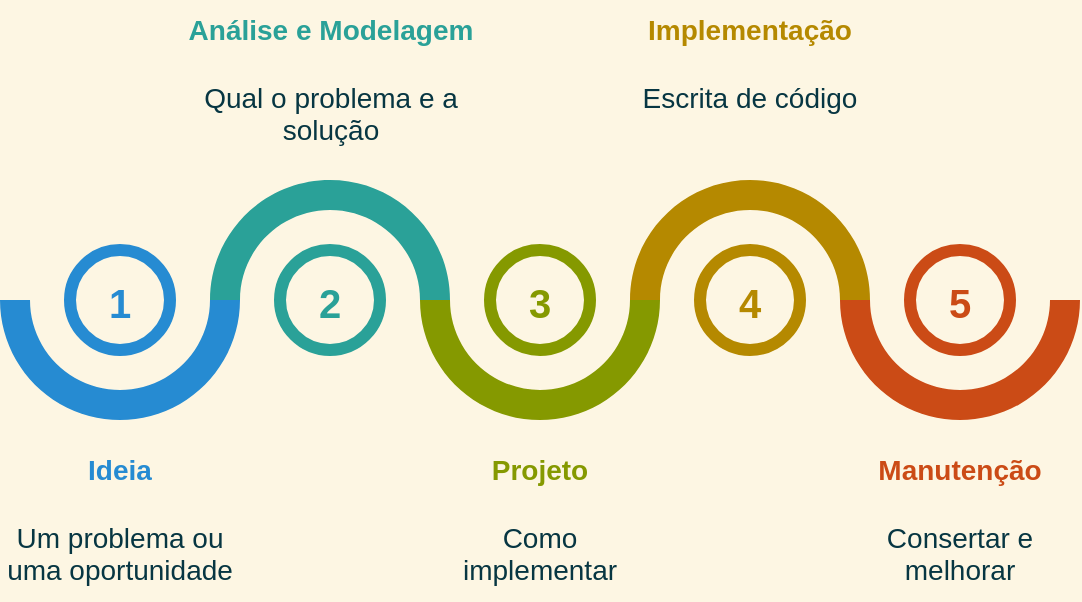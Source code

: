 <mxfile version="21.1.2" type="device">
  <diagram id="dtoZfClaOqrUkezFJea4" name="Page-1">
    <mxGraphModel dx="869" dy="510" grid="1" gridSize="10" guides="1" tooltips="1" connect="1" arrows="1" fold="1" page="1" pageScale="1" pageWidth="700" pageHeight="300" background="#fdf6e3" math="0" shadow="0">
      <root>
        <mxCell id="0" />
        <mxCell id="1" parent="0" />
        <mxCell id="2" value="" style="verticalLabelPosition=bottom;verticalAlign=top;html=1;shape=mxgraph.basic.partConcEllipse;startAngle=0.25;endAngle=0.75;arcWidth=0.25;fillColor=#268bd2;strokeColor=none;" parent="1" vertex="1">
          <mxGeometry x="80" y="90" width="120" height="120" as="geometry" />
        </mxCell>
        <mxCell id="3" value="" style="verticalLabelPosition=bottom;verticalAlign=top;html=1;shape=mxgraph.basic.partConcEllipse;startAngle=0.75;endAngle=0.25;arcWidth=0.25;fillColor=#2aa198;strokeColor=none;" parent="1" vertex="1">
          <mxGeometry x="185" y="90" width="120" height="120" as="geometry" />
        </mxCell>
        <mxCell id="4" value="" style="verticalLabelPosition=bottom;verticalAlign=top;html=1;shape=mxgraph.basic.partConcEllipse;startAngle=0.25;endAngle=0.75;arcWidth=0.25;fillColor=#859900;strokeColor=none;" parent="1" vertex="1">
          <mxGeometry x="290" y="90" width="120" height="120" as="geometry" />
        </mxCell>
        <mxCell id="5" value="" style="verticalLabelPosition=bottom;verticalAlign=top;html=1;shape=mxgraph.basic.partConcEllipse;startAngle=0.75;endAngle=0.25;arcWidth=0.25;fillColor=#b58900;strokeColor=none;" parent="1" vertex="1">
          <mxGeometry x="395" y="90" width="120" height="120" as="geometry" />
        </mxCell>
        <mxCell id="6" value="" style="verticalLabelPosition=bottom;verticalAlign=top;html=1;shape=mxgraph.basic.partConcEllipse;startAngle=0.25;endAngle=0.75;arcWidth=0.25;fillColor=#CB4B16;strokeColor=none;" parent="1" vertex="1">
          <mxGeometry x="500" y="90" width="120" height="120" as="geometry" />
        </mxCell>
        <mxCell id="7" value="1" style="shape=ellipse;strokeWidth=6;strokeColor=#268BD2;fontSize=20;html=0;fontStyle=1;fontColor=#268BD2;labelBackgroundColor=none;fillColor=#FDF6E3;" parent="1" vertex="1">
          <mxGeometry x="115" y="125" width="50" height="50" as="geometry" />
        </mxCell>
        <mxCell id="8" value="2" style="shape=ellipse;strokeWidth=6;strokeColor=#2AA198;fontSize=20;html=0;fontStyle=1;fontColor=#2AA198;fillColor=#FDF6E3;" parent="1" vertex="1">
          <mxGeometry x="220" y="125" width="50" height="50" as="geometry" />
        </mxCell>
        <mxCell id="9" value="3" style="shape=ellipse;strokeWidth=6;strokeColor=#859900;fontSize=20;html=0;fontStyle=1;fontColor=#859900;fillColor=#FDF6E3;" parent="1" vertex="1">
          <mxGeometry x="325" y="125" width="50" height="50" as="geometry" />
        </mxCell>
        <mxCell id="10" value="4" style="shape=ellipse;strokeWidth=6;strokeColor=#B58900;fontSize=20;html=0;fontStyle=1;fontColor=#B58900;fillColor=#FDF6E3;" parent="1" vertex="1">
          <mxGeometry x="430" y="125" width="50" height="50" as="geometry" />
        </mxCell>
        <mxCell id="11" value="5" style="shape=ellipse;strokeWidth=6;strokeColor=#CB4B16;fontSize=20;html=0;fontStyle=1;fontColor=#CB4B16;fillColor=#FDF6E3;" parent="1" vertex="1">
          <mxGeometry x="535" y="125" width="50" height="50" as="geometry" />
        </mxCell>
        <mxCell id="12" value="&lt;font style=&quot;font-size: 14px&quot;&gt;&lt;font color=&quot;#268bd2&quot; style=&quot;font-size: 14px&quot;&gt;&lt;b style=&quot;&quot;&gt;Ideia&lt;/b&gt;&lt;/font&gt;&lt;br&gt;&lt;br&gt;&lt;font color=&quot;#073642&quot; style=&quot;font-size: 14px&quot;&gt;Um problema ou uma oportunidade&lt;/font&gt;&lt;/font&gt;" style="rounded=1;strokeColor=none;fillColor=none;align=center;arcSize=12;verticalAlign=top;whiteSpace=wrap;html=1;fontSize=12;" parent="1" vertex="1">
          <mxGeometry x="80" y="220" width="120" height="80" as="geometry" />
        </mxCell>
        <mxCell id="13" value="&lt;font style=&quot;font-size: 14px&quot;&gt;&lt;b&gt;&lt;font style=&quot;font-size: 14px&quot;&gt;&lt;font color=&quot;#2aa198&quot; style=&quot;font-size: 14px;&quot;&gt;Análise e Modelagem&lt;/font&gt;&lt;/font&gt;&lt;/b&gt;&lt;br&gt;&lt;br&gt;&lt;font color=&quot;#073642&quot; style=&quot;font-size: 14px&quot;&gt;Qual o problema e a solução&lt;/font&gt;&lt;br&gt;&lt;/font&gt;" style="rounded=1;strokeColor=none;fillColor=none;align=center;arcSize=12;verticalAlign=top;whiteSpace=wrap;html=1;fontSize=12;" parent="1" vertex="1">
          <mxGeometry x="167.5" width="155" height="80" as="geometry" />
        </mxCell>
        <mxCell id="14" value="&lt;font style=&quot;font-size: 14px&quot;&gt;&lt;font color=&quot;#859900&quot; style=&quot;font-size: 14px&quot;&gt;&lt;b style=&quot;&quot;&gt;Projeto&lt;/b&gt;&lt;/font&gt;&lt;br&gt;&lt;br&gt;&lt;font color=&quot;#073642&quot; style=&quot;font-size: 14px&quot;&gt;Como implementar&lt;/font&gt;&lt;/font&gt;" style="rounded=1;strokeColor=none;fillColor=none;align=center;arcSize=12;verticalAlign=top;whiteSpace=wrap;html=1;fontSize=12;" parent="1" vertex="1">
          <mxGeometry x="290" y="220" width="120" height="80" as="geometry" />
        </mxCell>
        <mxCell id="15" value="&lt;font style=&quot;font-size: 14px&quot;&gt;&lt;font color=&quot;#b58900&quot; style=&quot;font-size: 14px&quot;&gt;&lt;b style=&quot;&quot;&gt;Implementação&lt;/b&gt;&lt;/font&gt;&lt;br&gt;&lt;span&gt;&lt;br&gt;&lt;/span&gt;&lt;font color=&quot;#073642&quot;&gt;Escrita de código&lt;/font&gt;&lt;br&gt;&lt;/font&gt;" style="rounded=1;strokeColor=none;fillColor=none;align=center;arcSize=12;verticalAlign=top;whiteSpace=wrap;html=1;fontSize=12;" parent="1" vertex="1">
          <mxGeometry x="395" width="120" height="80" as="geometry" />
        </mxCell>
        <mxCell id="16" value="&lt;font style=&quot;font-size: 14px&quot;&gt;&lt;font color=&quot;#cb4b16&quot; style=&quot;font-size: 14px&quot;&gt;&lt;b style=&quot;&quot;&gt;Manutenção&lt;/b&gt;&lt;/font&gt;&lt;br&gt;&lt;br&gt;&lt;font color=&quot;#073642&quot; style=&quot;font-size: 14px&quot;&gt;Consertar e melhorar&lt;/font&gt;&lt;/font&gt;" style="rounded=1;strokeColor=none;fillColor=none;align=center;arcSize=12;verticalAlign=top;whiteSpace=wrap;html=1;fontSize=12;" parent="1" vertex="1">
          <mxGeometry x="500" y="220" width="120" height="80" as="geometry" />
        </mxCell>
      </root>
    </mxGraphModel>
  </diagram>
</mxfile>
